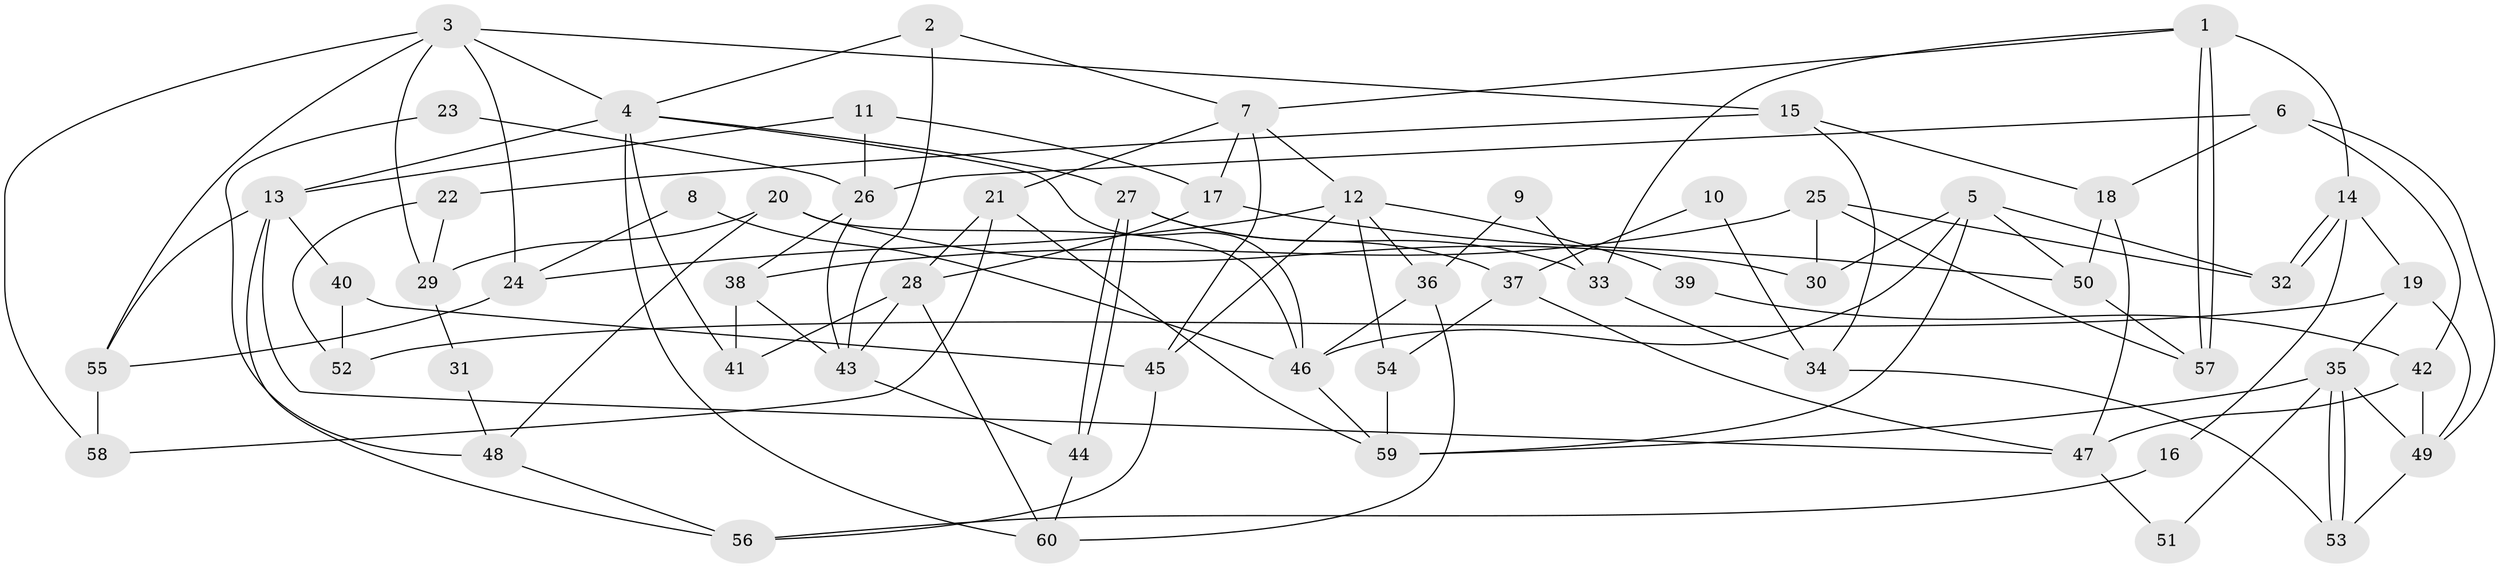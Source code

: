 // coarse degree distribution, {9: 0.027777777777777776, 3: 0.08333333333333333, 7: 0.1111111111111111, 11: 0.027777777777777776, 5: 0.25, 6: 0.08333333333333333, 4: 0.3333333333333333, 2: 0.05555555555555555, 8: 0.027777777777777776}
// Generated by graph-tools (version 1.1) at 2025/24/03/03/25 07:24:02]
// undirected, 60 vertices, 120 edges
graph export_dot {
graph [start="1"]
  node [color=gray90,style=filled];
  1;
  2;
  3;
  4;
  5;
  6;
  7;
  8;
  9;
  10;
  11;
  12;
  13;
  14;
  15;
  16;
  17;
  18;
  19;
  20;
  21;
  22;
  23;
  24;
  25;
  26;
  27;
  28;
  29;
  30;
  31;
  32;
  33;
  34;
  35;
  36;
  37;
  38;
  39;
  40;
  41;
  42;
  43;
  44;
  45;
  46;
  47;
  48;
  49;
  50;
  51;
  52;
  53;
  54;
  55;
  56;
  57;
  58;
  59;
  60;
  1 -- 14;
  1 -- 57;
  1 -- 57;
  1 -- 7;
  1 -- 33;
  2 -- 43;
  2 -- 4;
  2 -- 7;
  3 -- 24;
  3 -- 15;
  3 -- 4;
  3 -- 29;
  3 -- 55;
  3 -- 58;
  4 -- 13;
  4 -- 27;
  4 -- 41;
  4 -- 46;
  4 -- 60;
  5 -- 46;
  5 -- 59;
  5 -- 30;
  5 -- 32;
  5 -- 50;
  6 -- 26;
  6 -- 49;
  6 -- 18;
  6 -- 42;
  7 -- 12;
  7 -- 17;
  7 -- 21;
  7 -- 45;
  8 -- 46;
  8 -- 24;
  9 -- 33;
  9 -- 36;
  10 -- 34;
  10 -- 37;
  11 -- 26;
  11 -- 17;
  11 -- 13;
  12 -- 54;
  12 -- 24;
  12 -- 36;
  12 -- 39;
  12 -- 45;
  13 -- 55;
  13 -- 40;
  13 -- 47;
  13 -- 56;
  14 -- 32;
  14 -- 32;
  14 -- 19;
  14 -- 16;
  15 -- 18;
  15 -- 22;
  15 -- 34;
  16 -- 56;
  17 -- 28;
  17 -- 50;
  18 -- 50;
  18 -- 47;
  19 -- 35;
  19 -- 49;
  19 -- 52;
  20 -- 30;
  20 -- 46;
  20 -- 29;
  20 -- 48;
  21 -- 28;
  21 -- 58;
  21 -- 59;
  22 -- 52;
  22 -- 29;
  23 -- 26;
  23 -- 48;
  24 -- 55;
  25 -- 32;
  25 -- 57;
  25 -- 30;
  25 -- 38;
  26 -- 38;
  26 -- 43;
  27 -- 44;
  27 -- 44;
  27 -- 33;
  27 -- 37;
  28 -- 60;
  28 -- 43;
  28 -- 41;
  29 -- 31;
  31 -- 48;
  33 -- 34;
  34 -- 53;
  35 -- 49;
  35 -- 53;
  35 -- 53;
  35 -- 51;
  35 -- 59;
  36 -- 46;
  36 -- 60;
  37 -- 47;
  37 -- 54;
  38 -- 41;
  38 -- 43;
  39 -- 42;
  40 -- 45;
  40 -- 52;
  42 -- 47;
  42 -- 49;
  43 -- 44;
  44 -- 60;
  45 -- 56;
  46 -- 59;
  47 -- 51;
  48 -- 56;
  49 -- 53;
  50 -- 57;
  54 -- 59;
  55 -- 58;
}
